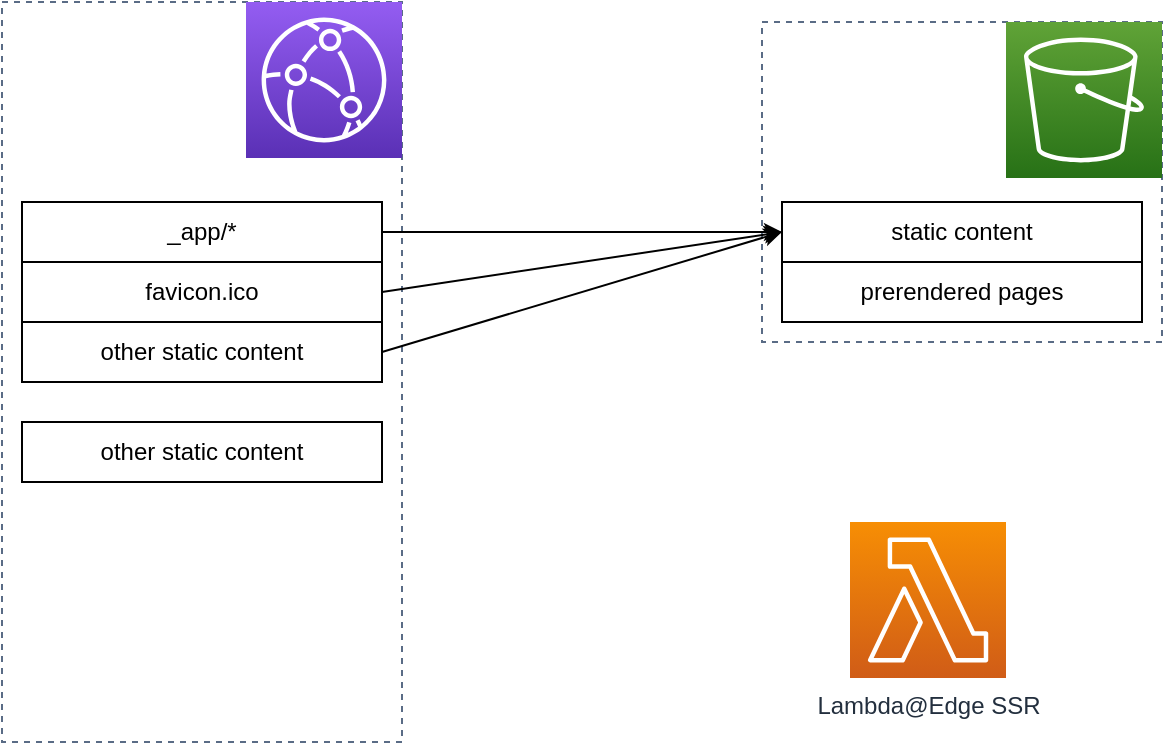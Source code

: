 <mxfile version="16.5.6" type="github"><diagram id="t8YzxzQNMDlKeD1uf9Wi" name="Page-1"><mxGraphModel dx="1186" dy="795" grid="1" gridSize="10" guides="1" tooltips="1" connect="1" arrows="1" fold="1" page="1" pageScale="1" pageWidth="827" pageHeight="1169" math="0" shadow="0"><root><mxCell id="0"/><mxCell id="1" parent="0"/><mxCell id="ts4_VkyljzKu1rLcYhcG-4" value="" style="fillColor=none;strokeColor=#5A6C86;dashed=1;verticalAlign=top;fontStyle=0;fontColor=#5A6C86;" vertex="1" parent="1"><mxGeometry x="100" y="120" width="200" height="370" as="geometry"/></mxCell><mxCell id="ts4_VkyljzKu1rLcYhcG-7" value="" style="fillColor=none;strokeColor=#5A6C86;dashed=1;verticalAlign=top;fontStyle=0;fontColor=#5A6C86;" vertex="1" parent="1"><mxGeometry x="480" y="130" width="200" height="160" as="geometry"/></mxCell><mxCell id="ts4_VkyljzKu1rLcYhcG-1" value="" style="sketch=0;points=[[0,0,0],[0.25,0,0],[0.5,0,0],[0.75,0,0],[1,0,0],[0,1,0],[0.25,1,0],[0.5,1,0],[0.75,1,0],[1,1,0],[0,0.25,0],[0,0.5,0],[0,0.75,0],[1,0.25,0],[1,0.5,0],[1,0.75,0]];outlineConnect=0;fontColor=#232F3E;gradientColor=#945DF2;gradientDirection=north;fillColor=#5A30B5;strokeColor=#ffffff;dashed=0;verticalLabelPosition=bottom;verticalAlign=top;align=center;html=1;fontSize=12;fontStyle=0;aspect=fixed;shape=mxgraph.aws4.resourceIcon;resIcon=mxgraph.aws4.cloudfront;" vertex="1" parent="1"><mxGeometry x="222" y="120" width="78" height="78" as="geometry"/></mxCell><mxCell id="ts4_VkyljzKu1rLcYhcG-2" value="Lambda@Edge SSR" style="sketch=0;points=[[0,0,0],[0.25,0,0],[0.5,0,0],[0.75,0,0],[1,0,0],[0,1,0],[0.25,1,0],[0.5,1,0],[0.75,1,0],[1,1,0],[0,0.25,0],[0,0.5,0],[0,0.75,0],[1,0.25,0],[1,0.5,0],[1,0.75,0]];outlineConnect=0;fontColor=#232F3E;gradientColor=#F78E04;gradientDirection=north;fillColor=#D05C17;strokeColor=#ffffff;dashed=0;verticalLabelPosition=bottom;verticalAlign=top;align=center;html=1;fontSize=12;fontStyle=0;aspect=fixed;shape=mxgraph.aws4.resourceIcon;resIcon=mxgraph.aws4.lambda;" vertex="1" parent="1"><mxGeometry x="524" y="380" width="78" height="78" as="geometry"/></mxCell><mxCell id="ts4_VkyljzKu1rLcYhcG-3" value="" style="sketch=0;points=[[0,0,0],[0.25,0,0],[0.5,0,0],[0.75,0,0],[1,0,0],[0,1,0],[0.25,1,0],[0.5,1,0],[0.75,1,0],[1,1,0],[0,0.25,0],[0,0.5,0],[0,0.75,0],[1,0.25,0],[1,0.5,0],[1,0.75,0]];outlineConnect=0;fontColor=#232F3E;gradientColor=#60A337;gradientDirection=north;fillColor=#277116;strokeColor=#ffffff;dashed=0;verticalLabelPosition=bottom;verticalAlign=top;align=center;html=1;fontSize=12;fontStyle=0;aspect=fixed;shape=mxgraph.aws4.resourceIcon;resIcon=mxgraph.aws4.s3;" vertex="1" parent="1"><mxGeometry x="602" y="130" width="78" height="78" as="geometry"/></mxCell><mxCell id="ts4_VkyljzKu1rLcYhcG-8" value="static content" style="rounded=0;whiteSpace=wrap;html=1;" vertex="1" parent="1"><mxGeometry x="490" y="220" width="180" height="30" as="geometry"/></mxCell><mxCell id="ts4_VkyljzKu1rLcYhcG-9" value="prerendered pages" style="rounded=0;whiteSpace=wrap;html=1;" vertex="1" parent="1"><mxGeometry x="490" y="250" width="180" height="30" as="geometry"/></mxCell><mxCell id="ts4_VkyljzKu1rLcYhcG-13" style="rounded=0;orthogonalLoop=1;jettySize=auto;html=1;" edge="1" parent="1" source="ts4_VkyljzKu1rLcYhcG-10" target="ts4_VkyljzKu1rLcYhcG-8"><mxGeometry relative="1" as="geometry"/></mxCell><mxCell id="ts4_VkyljzKu1rLcYhcG-10" value="_app/*" style="rounded=0;whiteSpace=wrap;html=1;" vertex="1" parent="1"><mxGeometry x="110" y="220" width="180" height="30" as="geometry"/></mxCell><mxCell id="ts4_VkyljzKu1rLcYhcG-14" style="edgeStyle=none;rounded=0;orthogonalLoop=1;jettySize=auto;html=1;exitX=1;exitY=0.5;exitDx=0;exitDy=0;" edge="1" parent="1" source="ts4_VkyljzKu1rLcYhcG-11"><mxGeometry relative="1" as="geometry"><mxPoint x="490" y="235" as="targetPoint"/></mxGeometry></mxCell><mxCell id="ts4_VkyljzKu1rLcYhcG-11" value="favicon.ico" style="rounded=0;whiteSpace=wrap;html=1;" vertex="1" parent="1"><mxGeometry x="110" y="250" width="180" height="30" as="geometry"/></mxCell><mxCell id="ts4_VkyljzKu1rLcYhcG-15" style="edgeStyle=none;rounded=0;orthogonalLoop=1;jettySize=auto;html=1;entryX=0;entryY=0.5;entryDx=0;entryDy=0;exitX=1;exitY=0.5;exitDx=0;exitDy=0;" edge="1" parent="1" source="ts4_VkyljzKu1rLcYhcG-12" target="ts4_VkyljzKu1rLcYhcG-8"><mxGeometry relative="1" as="geometry"><mxPoint x="440" y="280" as="targetPoint"/></mxGeometry></mxCell><mxCell id="ts4_VkyljzKu1rLcYhcG-12" value="other static content" style="rounded=0;whiteSpace=wrap;html=1;" vertex="1" parent="1"><mxGeometry x="110" y="280" width="180" height="30" as="geometry"/></mxCell><mxCell id="ts4_VkyljzKu1rLcYhcG-16" value="other static content" style="rounded=0;whiteSpace=wrap;html=1;" vertex="1" parent="1"><mxGeometry x="110" y="330" width="180" height="30" as="geometry"/></mxCell></root></mxGraphModel></diagram></mxfile>